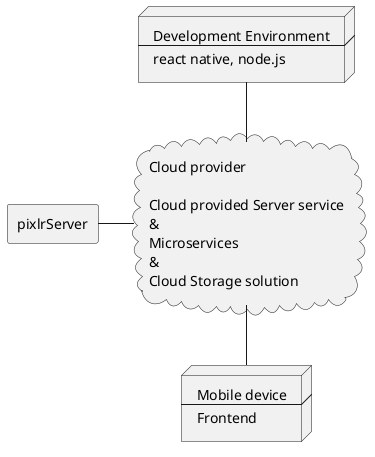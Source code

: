 @startuml deplomentView1


agent pixlrServer
node MobileDevice [
Mobile device
----
Frontend
]

cloud Server [
Cloud provider
   
Cloud provided Server service
&
Microservices
&
Cloud Storage solution
]

node DevelopmentEnvironment [
Development Environment
----
react native, node.js
]

MobileDevice -up- Server
DevelopmentEnvironment -- Server
pixlrServer - Server

@enduml


